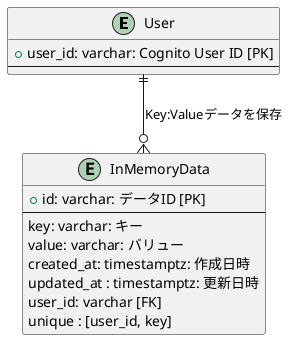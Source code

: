@startuml
' Entities
entity "User" as user {
  +user_id: varchar: Cognito User ID [PK]
  --
}

entity "InMemoryData" as in_memory_data {
  +id: varchar: データID [PK]
  --
  key: varchar: キー
  value: varchar: バリュー
  created_at: timestamptz: 作成日時
  updated_at : timestamptz: 更新日時
  user_id: varchar [FK]
  unique : [user_id, key] 
}

' Relationships
user ||--o{ in_memory_data: "Key:Valueデータを保存"

@enduml